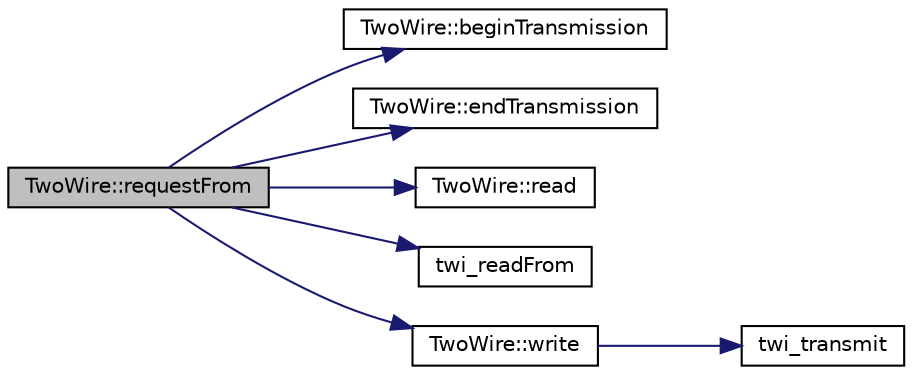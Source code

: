 digraph "TwoWire::requestFrom"
{
 // LATEX_PDF_SIZE
  edge [fontname="Helvetica",fontsize="10",labelfontname="Helvetica",labelfontsize="10"];
  node [fontname="Helvetica",fontsize="10",shape=record];
  rankdir="LR";
  Node1 [label="TwoWire::requestFrom",height=0.2,width=0.4,color="black", fillcolor="grey75", style="filled", fontcolor="black",tooltip=" "];
  Node1 -> Node2 [color="midnightblue",fontsize="10",style="solid",fontname="Helvetica"];
  Node2 [label="TwoWire::beginTransmission",height=0.2,width=0.4,color="black", fillcolor="white", style="filled",URL="$class_two_wire.html#a8d55f00ea8ac3d7427d62e0c71e95ec2",tooltip=" "];
  Node1 -> Node3 [color="midnightblue",fontsize="10",style="solid",fontname="Helvetica"];
  Node3 [label="TwoWire::endTransmission",height=0.2,width=0.4,color="black", fillcolor="white", style="filled",URL="$class_two_wire.html#af80f9a7b85a3a81a035ca94c95bcdc1d",tooltip=" "];
  Node1 -> Node4 [color="midnightblue",fontsize="10",style="solid",fontname="Helvetica"];
  Node4 [label="TwoWire::read",height=0.2,width=0.4,color="black", fillcolor="white", style="filled",URL="$class_two_wire.html#aa361b83500d00dfb93bb25b6473b33e9",tooltip=" "];
  Node1 -> Node5 [color="midnightblue",fontsize="10",style="solid",fontname="Helvetica"];
  Node5 [label="twi_readFrom",height=0.2,width=0.4,color="black", fillcolor="white", style="filled",URL="$twi_8c.html#a96bfb24c154b0e332343359eb14e36fe",tooltip=" "];
  Node1 -> Node6 [color="midnightblue",fontsize="10",style="solid",fontname="Helvetica"];
  Node6 [label="TwoWire::write",height=0.2,width=0.4,color="black", fillcolor="white", style="filled",URL="$class_two_wire.html#a318b7bec156c1f1075a818c0ad3427d7",tooltip=" "];
  Node6 -> Node7 [color="midnightblue",fontsize="10",style="solid",fontname="Helvetica"];
  Node7 [label="twi_transmit",height=0.2,width=0.4,color="black", fillcolor="white", style="filled",URL="$twi_8c.html#abb66f08d8061c1064047324c1bacc2a9",tooltip=" "];
}
